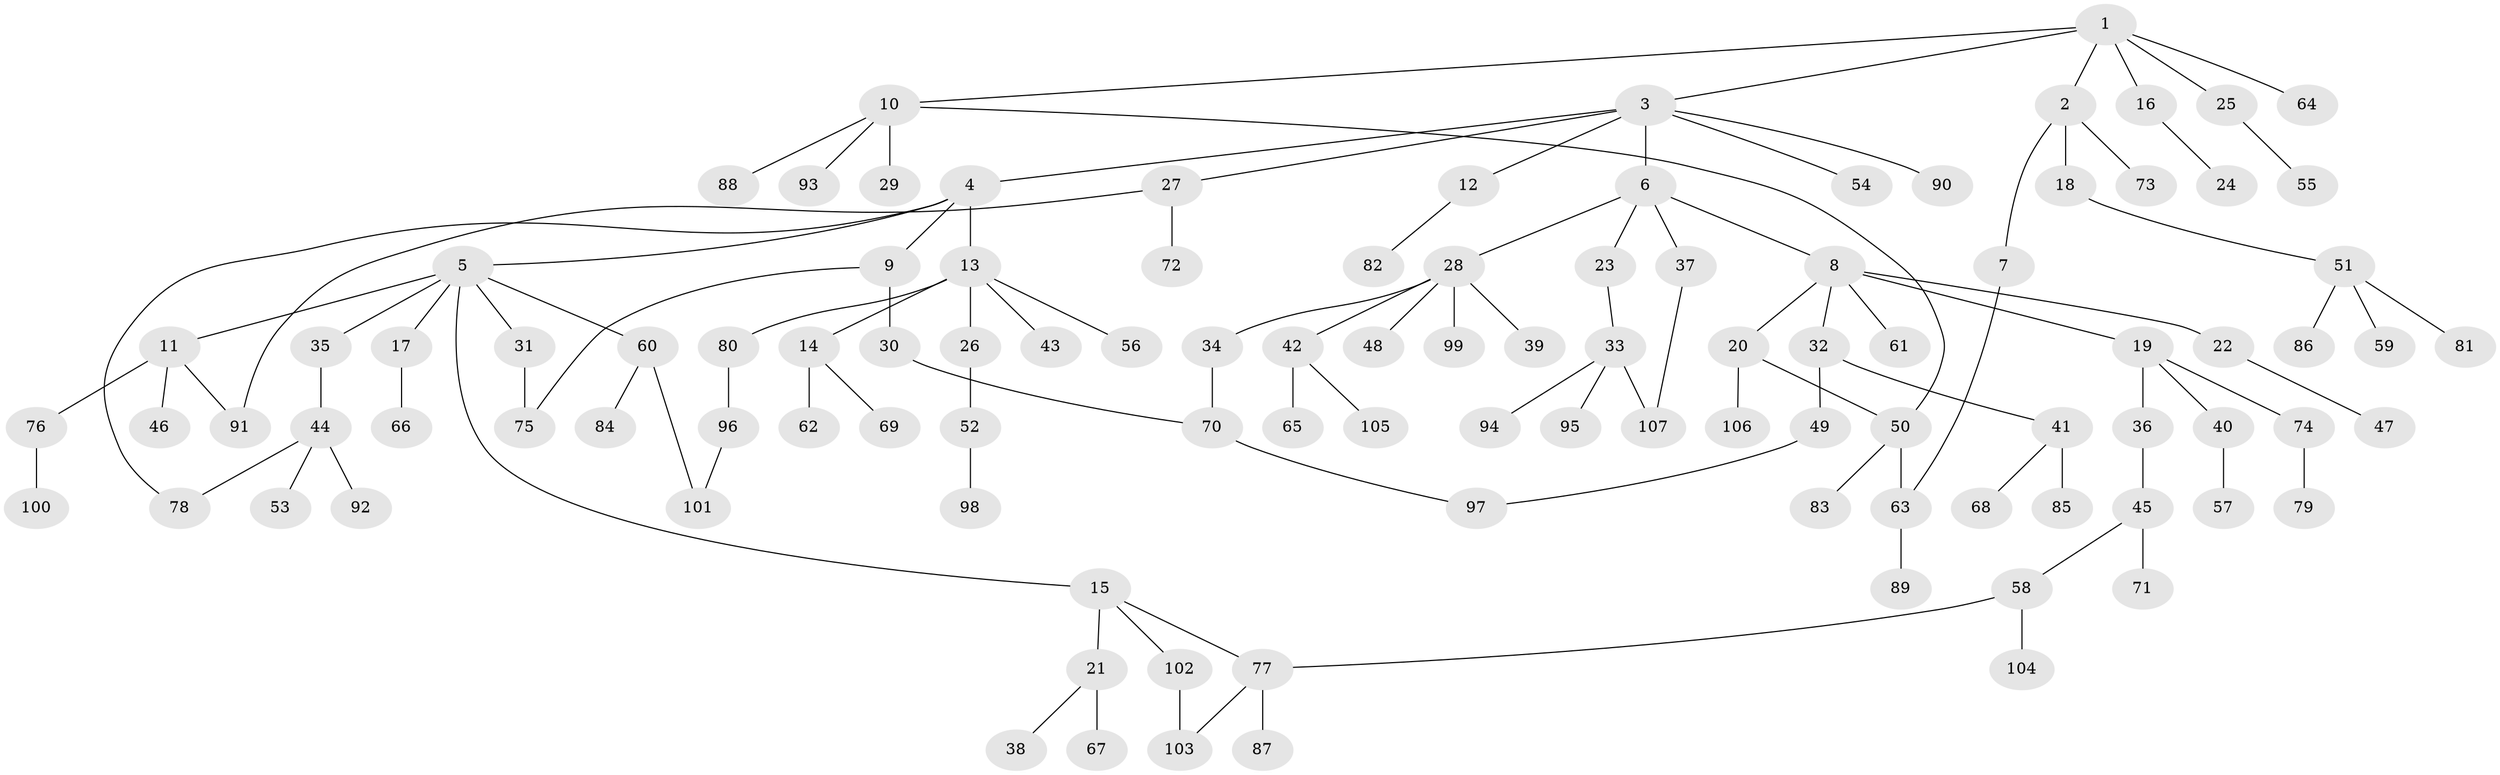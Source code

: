 // Generated by graph-tools (version 1.1) at 2025/42/03/09/25 04:42:58]
// undirected, 107 vertices, 117 edges
graph export_dot {
graph [start="1"]
  node [color=gray90,style=filled];
  1;
  2;
  3;
  4;
  5;
  6;
  7;
  8;
  9;
  10;
  11;
  12;
  13;
  14;
  15;
  16;
  17;
  18;
  19;
  20;
  21;
  22;
  23;
  24;
  25;
  26;
  27;
  28;
  29;
  30;
  31;
  32;
  33;
  34;
  35;
  36;
  37;
  38;
  39;
  40;
  41;
  42;
  43;
  44;
  45;
  46;
  47;
  48;
  49;
  50;
  51;
  52;
  53;
  54;
  55;
  56;
  57;
  58;
  59;
  60;
  61;
  62;
  63;
  64;
  65;
  66;
  67;
  68;
  69;
  70;
  71;
  72;
  73;
  74;
  75;
  76;
  77;
  78;
  79;
  80;
  81;
  82;
  83;
  84;
  85;
  86;
  87;
  88;
  89;
  90;
  91;
  92;
  93;
  94;
  95;
  96;
  97;
  98;
  99;
  100;
  101;
  102;
  103;
  104;
  105;
  106;
  107;
  1 -- 2;
  1 -- 3;
  1 -- 10;
  1 -- 16;
  1 -- 25;
  1 -- 64;
  2 -- 7;
  2 -- 18;
  2 -- 73;
  3 -- 4;
  3 -- 6;
  3 -- 12;
  3 -- 27;
  3 -- 54;
  3 -- 90;
  4 -- 5;
  4 -- 9;
  4 -- 13;
  4 -- 78;
  5 -- 11;
  5 -- 15;
  5 -- 17;
  5 -- 31;
  5 -- 35;
  5 -- 60;
  6 -- 8;
  6 -- 23;
  6 -- 28;
  6 -- 37;
  7 -- 63;
  8 -- 19;
  8 -- 20;
  8 -- 22;
  8 -- 32;
  8 -- 61;
  9 -- 30;
  9 -- 75;
  10 -- 29;
  10 -- 88;
  10 -- 93;
  10 -- 50;
  11 -- 46;
  11 -- 76;
  11 -- 91;
  12 -- 82;
  13 -- 14;
  13 -- 26;
  13 -- 43;
  13 -- 56;
  13 -- 80;
  14 -- 62;
  14 -- 69;
  15 -- 21;
  15 -- 77;
  15 -- 102;
  16 -- 24;
  17 -- 66;
  18 -- 51;
  19 -- 36;
  19 -- 40;
  19 -- 74;
  20 -- 50;
  20 -- 106;
  21 -- 38;
  21 -- 67;
  22 -- 47;
  23 -- 33;
  25 -- 55;
  26 -- 52;
  27 -- 72;
  27 -- 91;
  28 -- 34;
  28 -- 39;
  28 -- 42;
  28 -- 48;
  28 -- 99;
  30 -- 70;
  31 -- 75;
  32 -- 41;
  32 -- 49;
  33 -- 94;
  33 -- 95;
  33 -- 107;
  34 -- 70;
  35 -- 44;
  36 -- 45;
  37 -- 107;
  40 -- 57;
  41 -- 68;
  41 -- 85;
  42 -- 65;
  42 -- 105;
  44 -- 53;
  44 -- 78;
  44 -- 92;
  45 -- 58;
  45 -- 71;
  49 -- 97;
  50 -- 83;
  50 -- 63;
  51 -- 59;
  51 -- 81;
  51 -- 86;
  52 -- 98;
  58 -- 104;
  58 -- 77;
  60 -- 84;
  60 -- 101;
  63 -- 89;
  70 -- 97;
  74 -- 79;
  76 -- 100;
  77 -- 87;
  77 -- 103;
  80 -- 96;
  96 -- 101;
  102 -- 103;
}
